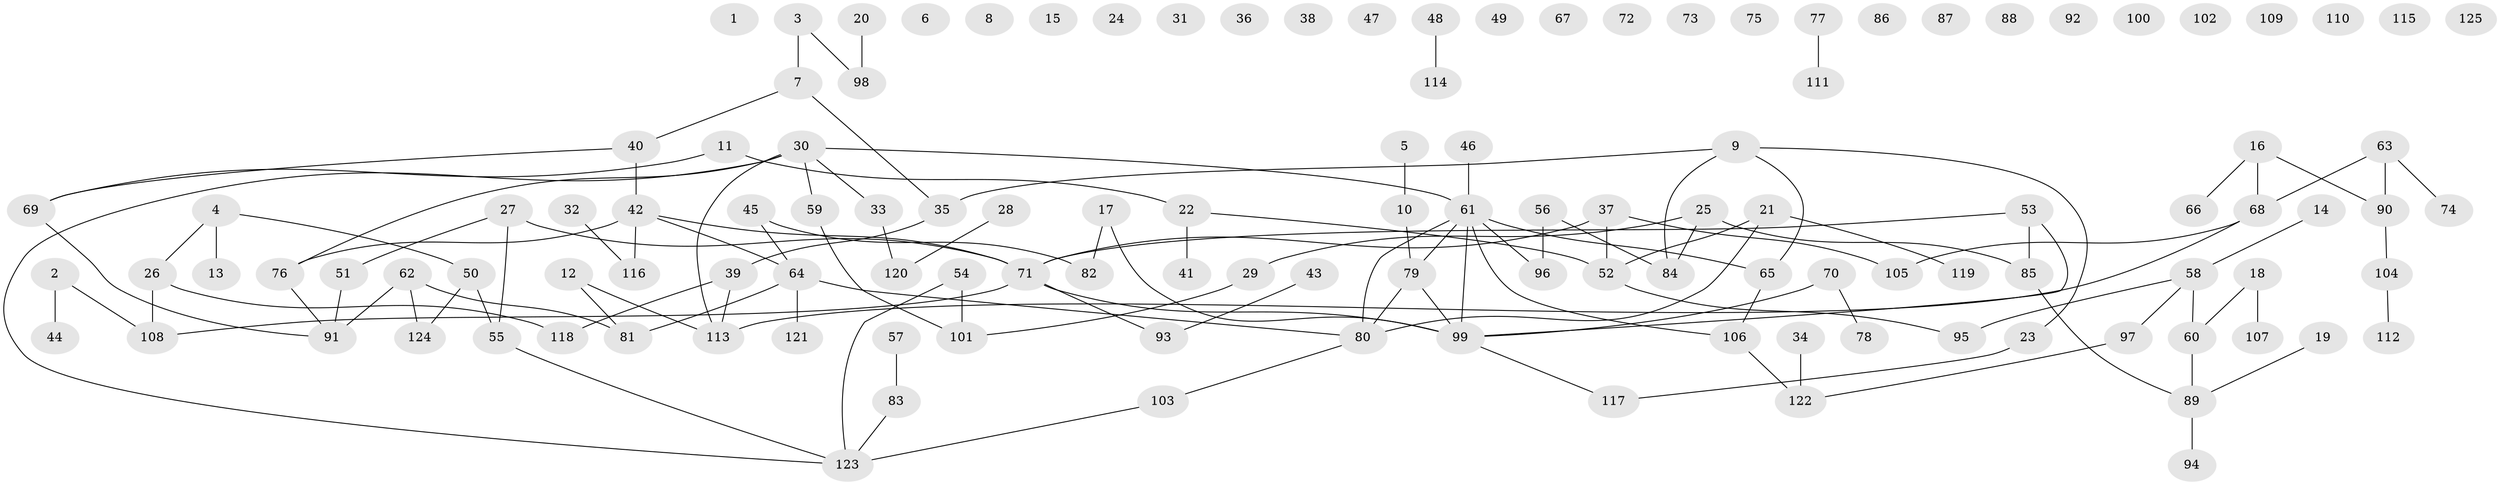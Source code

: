// coarse degree distribution, {0: 0.37681159420289856, 2: 0.13043478260869565, 3: 0.10144927536231885, 4: 0.07246376811594203, 1: 0.18840579710144928, 7: 0.043478260869565216, 5: 0.043478260869565216, 9: 0.014492753623188406, 15: 0.014492753623188406, 6: 0.014492753623188406}
// Generated by graph-tools (version 1.1) at 2025/16/03/04/25 18:16:27]
// undirected, 125 vertices, 127 edges
graph export_dot {
graph [start="1"]
  node [color=gray90,style=filled];
  1;
  2;
  3;
  4;
  5;
  6;
  7;
  8;
  9;
  10;
  11;
  12;
  13;
  14;
  15;
  16;
  17;
  18;
  19;
  20;
  21;
  22;
  23;
  24;
  25;
  26;
  27;
  28;
  29;
  30;
  31;
  32;
  33;
  34;
  35;
  36;
  37;
  38;
  39;
  40;
  41;
  42;
  43;
  44;
  45;
  46;
  47;
  48;
  49;
  50;
  51;
  52;
  53;
  54;
  55;
  56;
  57;
  58;
  59;
  60;
  61;
  62;
  63;
  64;
  65;
  66;
  67;
  68;
  69;
  70;
  71;
  72;
  73;
  74;
  75;
  76;
  77;
  78;
  79;
  80;
  81;
  82;
  83;
  84;
  85;
  86;
  87;
  88;
  89;
  90;
  91;
  92;
  93;
  94;
  95;
  96;
  97;
  98;
  99;
  100;
  101;
  102;
  103;
  104;
  105;
  106;
  107;
  108;
  109;
  110;
  111;
  112;
  113;
  114;
  115;
  116;
  117;
  118;
  119;
  120;
  121;
  122;
  123;
  124;
  125;
  2 -- 44;
  2 -- 108;
  3 -- 7;
  3 -- 98;
  4 -- 13;
  4 -- 26;
  4 -- 50;
  5 -- 10;
  7 -- 35;
  7 -- 40;
  9 -- 23;
  9 -- 35;
  9 -- 65;
  9 -- 84;
  10 -- 79;
  11 -- 22;
  11 -- 69;
  12 -- 81;
  12 -- 113;
  14 -- 58;
  16 -- 66;
  16 -- 68;
  16 -- 90;
  17 -- 82;
  17 -- 99;
  18 -- 60;
  18 -- 107;
  19 -- 89;
  20 -- 98;
  21 -- 52;
  21 -- 80;
  21 -- 119;
  22 -- 41;
  22 -- 52;
  23 -- 117;
  25 -- 29;
  25 -- 84;
  25 -- 85;
  26 -- 108;
  26 -- 118;
  27 -- 51;
  27 -- 55;
  27 -- 71;
  28 -- 120;
  29 -- 101;
  30 -- 33;
  30 -- 59;
  30 -- 61;
  30 -- 76;
  30 -- 113;
  30 -- 123;
  32 -- 116;
  33 -- 120;
  34 -- 122;
  35 -- 39;
  37 -- 52;
  37 -- 71;
  37 -- 105;
  39 -- 113;
  39 -- 118;
  40 -- 42;
  40 -- 69;
  42 -- 64;
  42 -- 71;
  42 -- 76;
  42 -- 116;
  43 -- 93;
  45 -- 64;
  45 -- 82;
  46 -- 61;
  48 -- 114;
  50 -- 55;
  50 -- 124;
  51 -- 91;
  52 -- 95;
  53 -- 71;
  53 -- 85;
  53 -- 99;
  54 -- 101;
  54 -- 123;
  55 -- 123;
  56 -- 84;
  56 -- 96;
  57 -- 83;
  58 -- 60;
  58 -- 95;
  58 -- 97;
  59 -- 101;
  60 -- 89;
  61 -- 65;
  61 -- 79;
  61 -- 80;
  61 -- 96;
  61 -- 99;
  61 -- 106;
  62 -- 81;
  62 -- 91;
  62 -- 124;
  63 -- 68;
  63 -- 74;
  63 -- 90;
  64 -- 80;
  64 -- 81;
  64 -- 121;
  65 -- 106;
  68 -- 105;
  68 -- 113;
  69 -- 91;
  70 -- 78;
  70 -- 99;
  71 -- 93;
  71 -- 99;
  71 -- 108;
  76 -- 91;
  77 -- 111;
  79 -- 80;
  79 -- 99;
  80 -- 103;
  83 -- 123;
  85 -- 89;
  89 -- 94;
  90 -- 104;
  97 -- 122;
  99 -- 117;
  103 -- 123;
  104 -- 112;
  106 -- 122;
}
